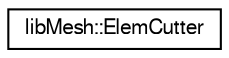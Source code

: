 digraph "Graphical Class Hierarchy"
{
  edge [fontname="FreeSans",fontsize="10",labelfontname="FreeSans",labelfontsize="10"];
  node [fontname="FreeSans",fontsize="10",shape=record];
  rankdir="LR";
  Node1 [label="libMesh::ElemCutter",height=0.2,width=0.4,color="black", fillcolor="white", style="filled",URL="$classlibMesh_1_1ElemCutter.html"];
}
